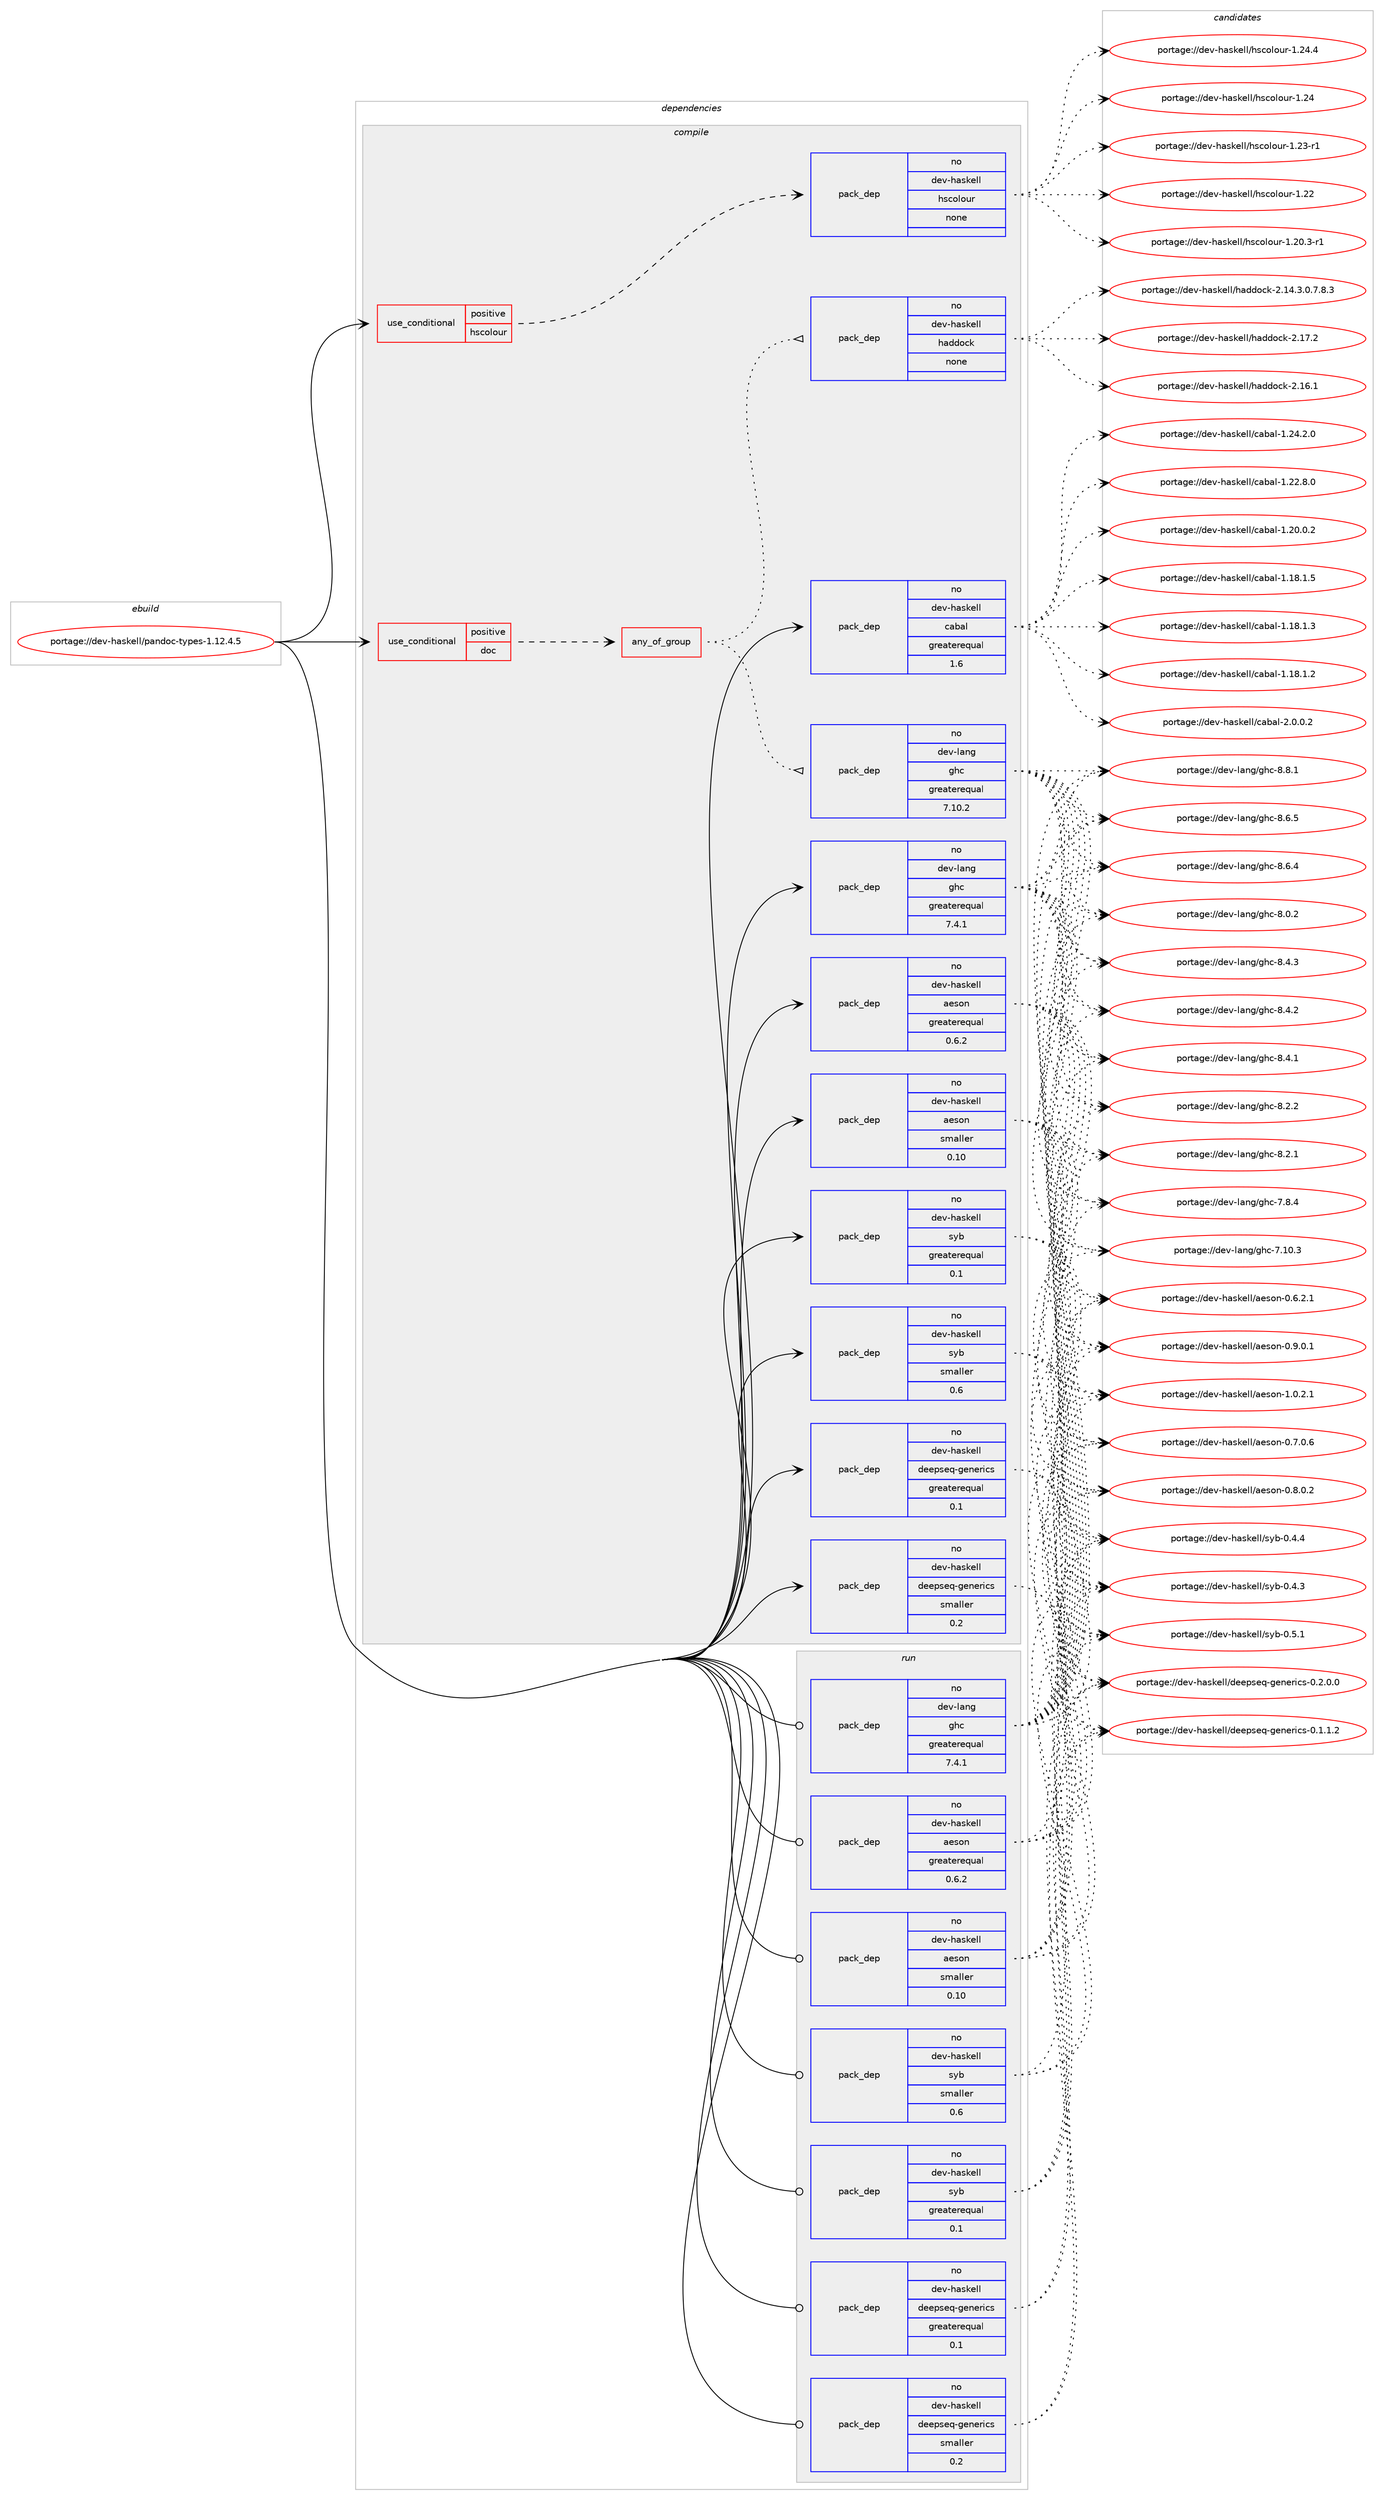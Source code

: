 digraph prolog {

# *************
# Graph options
# *************

newrank=true;
concentrate=true;
compound=true;
graph [rankdir=LR,fontname=Helvetica,fontsize=10,ranksep=1.5];#, ranksep=2.5, nodesep=0.2];
edge  [arrowhead=vee];
node  [fontname=Helvetica,fontsize=10];

# **********
# The ebuild
# **********

subgraph cluster_leftcol {
color=gray;
rank=same;
label=<<i>ebuild</i>>;
id [label="portage://dev-haskell/pandoc-types-1.12.4.5", color=red, width=4, href="../dev-haskell/pandoc-types-1.12.4.5.svg"];
}

# ****************
# The dependencies
# ****************

subgraph cluster_midcol {
color=gray;
label=<<i>dependencies</i>>;
subgraph cluster_compile {
fillcolor="#eeeeee";
style=filled;
label=<<i>compile</i>>;
subgraph cond132320 {
dependency549335 [label=<<TABLE BORDER="0" CELLBORDER="1" CELLSPACING="0" CELLPADDING="4"><TR><TD ROWSPAN="3" CELLPADDING="10">use_conditional</TD></TR><TR><TD>positive</TD></TR><TR><TD>doc</TD></TR></TABLE>>, shape=none, color=red];
subgraph any5951 {
dependency549336 [label=<<TABLE BORDER="0" CELLBORDER="1" CELLSPACING="0" CELLPADDING="4"><TR><TD CELLPADDING="10">any_of_group</TD></TR></TABLE>>, shape=none, color=red];subgraph pack410827 {
dependency549337 [label=<<TABLE BORDER="0" CELLBORDER="1" CELLSPACING="0" CELLPADDING="4" WIDTH="220"><TR><TD ROWSPAN="6" CELLPADDING="30">pack_dep</TD></TR><TR><TD WIDTH="110">no</TD></TR><TR><TD>dev-haskell</TD></TR><TR><TD>haddock</TD></TR><TR><TD>none</TD></TR><TR><TD></TD></TR></TABLE>>, shape=none, color=blue];
}
dependency549336:e -> dependency549337:w [weight=20,style="dotted",arrowhead="oinv"];
subgraph pack410828 {
dependency549338 [label=<<TABLE BORDER="0" CELLBORDER="1" CELLSPACING="0" CELLPADDING="4" WIDTH="220"><TR><TD ROWSPAN="6" CELLPADDING="30">pack_dep</TD></TR><TR><TD WIDTH="110">no</TD></TR><TR><TD>dev-lang</TD></TR><TR><TD>ghc</TD></TR><TR><TD>greaterequal</TD></TR><TR><TD>7.10.2</TD></TR></TABLE>>, shape=none, color=blue];
}
dependency549336:e -> dependency549338:w [weight=20,style="dotted",arrowhead="oinv"];
}
dependency549335:e -> dependency549336:w [weight=20,style="dashed",arrowhead="vee"];
}
id:e -> dependency549335:w [weight=20,style="solid",arrowhead="vee"];
subgraph cond132321 {
dependency549339 [label=<<TABLE BORDER="0" CELLBORDER="1" CELLSPACING="0" CELLPADDING="4"><TR><TD ROWSPAN="3" CELLPADDING="10">use_conditional</TD></TR><TR><TD>positive</TD></TR><TR><TD>hscolour</TD></TR></TABLE>>, shape=none, color=red];
subgraph pack410829 {
dependency549340 [label=<<TABLE BORDER="0" CELLBORDER="1" CELLSPACING="0" CELLPADDING="4" WIDTH="220"><TR><TD ROWSPAN="6" CELLPADDING="30">pack_dep</TD></TR><TR><TD WIDTH="110">no</TD></TR><TR><TD>dev-haskell</TD></TR><TR><TD>hscolour</TD></TR><TR><TD>none</TD></TR><TR><TD></TD></TR></TABLE>>, shape=none, color=blue];
}
dependency549339:e -> dependency549340:w [weight=20,style="dashed",arrowhead="vee"];
}
id:e -> dependency549339:w [weight=20,style="solid",arrowhead="vee"];
subgraph pack410830 {
dependency549341 [label=<<TABLE BORDER="0" CELLBORDER="1" CELLSPACING="0" CELLPADDING="4" WIDTH="220"><TR><TD ROWSPAN="6" CELLPADDING="30">pack_dep</TD></TR><TR><TD WIDTH="110">no</TD></TR><TR><TD>dev-haskell</TD></TR><TR><TD>aeson</TD></TR><TR><TD>greaterequal</TD></TR><TR><TD>0.6.2</TD></TR></TABLE>>, shape=none, color=blue];
}
id:e -> dependency549341:w [weight=20,style="solid",arrowhead="vee"];
subgraph pack410831 {
dependency549342 [label=<<TABLE BORDER="0" CELLBORDER="1" CELLSPACING="0" CELLPADDING="4" WIDTH="220"><TR><TD ROWSPAN="6" CELLPADDING="30">pack_dep</TD></TR><TR><TD WIDTH="110">no</TD></TR><TR><TD>dev-haskell</TD></TR><TR><TD>aeson</TD></TR><TR><TD>smaller</TD></TR><TR><TD>0.10</TD></TR></TABLE>>, shape=none, color=blue];
}
id:e -> dependency549342:w [weight=20,style="solid",arrowhead="vee"];
subgraph pack410832 {
dependency549343 [label=<<TABLE BORDER="0" CELLBORDER="1" CELLSPACING="0" CELLPADDING="4" WIDTH="220"><TR><TD ROWSPAN="6" CELLPADDING="30">pack_dep</TD></TR><TR><TD WIDTH="110">no</TD></TR><TR><TD>dev-haskell</TD></TR><TR><TD>cabal</TD></TR><TR><TD>greaterequal</TD></TR><TR><TD>1.6</TD></TR></TABLE>>, shape=none, color=blue];
}
id:e -> dependency549343:w [weight=20,style="solid",arrowhead="vee"];
subgraph pack410833 {
dependency549344 [label=<<TABLE BORDER="0" CELLBORDER="1" CELLSPACING="0" CELLPADDING="4" WIDTH="220"><TR><TD ROWSPAN="6" CELLPADDING="30">pack_dep</TD></TR><TR><TD WIDTH="110">no</TD></TR><TR><TD>dev-haskell</TD></TR><TR><TD>deepseq-generics</TD></TR><TR><TD>greaterequal</TD></TR><TR><TD>0.1</TD></TR></TABLE>>, shape=none, color=blue];
}
id:e -> dependency549344:w [weight=20,style="solid",arrowhead="vee"];
subgraph pack410834 {
dependency549345 [label=<<TABLE BORDER="0" CELLBORDER="1" CELLSPACING="0" CELLPADDING="4" WIDTH="220"><TR><TD ROWSPAN="6" CELLPADDING="30">pack_dep</TD></TR><TR><TD WIDTH="110">no</TD></TR><TR><TD>dev-haskell</TD></TR><TR><TD>deepseq-generics</TD></TR><TR><TD>smaller</TD></TR><TR><TD>0.2</TD></TR></TABLE>>, shape=none, color=blue];
}
id:e -> dependency549345:w [weight=20,style="solid",arrowhead="vee"];
subgraph pack410835 {
dependency549346 [label=<<TABLE BORDER="0" CELLBORDER="1" CELLSPACING="0" CELLPADDING="4" WIDTH="220"><TR><TD ROWSPAN="6" CELLPADDING="30">pack_dep</TD></TR><TR><TD WIDTH="110">no</TD></TR><TR><TD>dev-haskell</TD></TR><TR><TD>syb</TD></TR><TR><TD>greaterequal</TD></TR><TR><TD>0.1</TD></TR></TABLE>>, shape=none, color=blue];
}
id:e -> dependency549346:w [weight=20,style="solid",arrowhead="vee"];
subgraph pack410836 {
dependency549347 [label=<<TABLE BORDER="0" CELLBORDER="1" CELLSPACING="0" CELLPADDING="4" WIDTH="220"><TR><TD ROWSPAN="6" CELLPADDING="30">pack_dep</TD></TR><TR><TD WIDTH="110">no</TD></TR><TR><TD>dev-haskell</TD></TR><TR><TD>syb</TD></TR><TR><TD>smaller</TD></TR><TR><TD>0.6</TD></TR></TABLE>>, shape=none, color=blue];
}
id:e -> dependency549347:w [weight=20,style="solid",arrowhead="vee"];
subgraph pack410837 {
dependency549348 [label=<<TABLE BORDER="0" CELLBORDER="1" CELLSPACING="0" CELLPADDING="4" WIDTH="220"><TR><TD ROWSPAN="6" CELLPADDING="30">pack_dep</TD></TR><TR><TD WIDTH="110">no</TD></TR><TR><TD>dev-lang</TD></TR><TR><TD>ghc</TD></TR><TR><TD>greaterequal</TD></TR><TR><TD>7.4.1</TD></TR></TABLE>>, shape=none, color=blue];
}
id:e -> dependency549348:w [weight=20,style="solid",arrowhead="vee"];
}
subgraph cluster_compileandrun {
fillcolor="#eeeeee";
style=filled;
label=<<i>compile and run</i>>;
}
subgraph cluster_run {
fillcolor="#eeeeee";
style=filled;
label=<<i>run</i>>;
subgraph pack410838 {
dependency549349 [label=<<TABLE BORDER="0" CELLBORDER="1" CELLSPACING="0" CELLPADDING="4" WIDTH="220"><TR><TD ROWSPAN="6" CELLPADDING="30">pack_dep</TD></TR><TR><TD WIDTH="110">no</TD></TR><TR><TD>dev-haskell</TD></TR><TR><TD>aeson</TD></TR><TR><TD>greaterequal</TD></TR><TR><TD>0.6.2</TD></TR></TABLE>>, shape=none, color=blue];
}
id:e -> dependency549349:w [weight=20,style="solid",arrowhead="odot"];
subgraph pack410839 {
dependency549350 [label=<<TABLE BORDER="0" CELLBORDER="1" CELLSPACING="0" CELLPADDING="4" WIDTH="220"><TR><TD ROWSPAN="6" CELLPADDING="30">pack_dep</TD></TR><TR><TD WIDTH="110">no</TD></TR><TR><TD>dev-haskell</TD></TR><TR><TD>aeson</TD></TR><TR><TD>smaller</TD></TR><TR><TD>0.10</TD></TR></TABLE>>, shape=none, color=blue];
}
id:e -> dependency549350:w [weight=20,style="solid",arrowhead="odot"];
subgraph pack410840 {
dependency549351 [label=<<TABLE BORDER="0" CELLBORDER="1" CELLSPACING="0" CELLPADDING="4" WIDTH="220"><TR><TD ROWSPAN="6" CELLPADDING="30">pack_dep</TD></TR><TR><TD WIDTH="110">no</TD></TR><TR><TD>dev-haskell</TD></TR><TR><TD>deepseq-generics</TD></TR><TR><TD>greaterequal</TD></TR><TR><TD>0.1</TD></TR></TABLE>>, shape=none, color=blue];
}
id:e -> dependency549351:w [weight=20,style="solid",arrowhead="odot"];
subgraph pack410841 {
dependency549352 [label=<<TABLE BORDER="0" CELLBORDER="1" CELLSPACING="0" CELLPADDING="4" WIDTH="220"><TR><TD ROWSPAN="6" CELLPADDING="30">pack_dep</TD></TR><TR><TD WIDTH="110">no</TD></TR><TR><TD>dev-haskell</TD></TR><TR><TD>deepseq-generics</TD></TR><TR><TD>smaller</TD></TR><TR><TD>0.2</TD></TR></TABLE>>, shape=none, color=blue];
}
id:e -> dependency549352:w [weight=20,style="solid",arrowhead="odot"];
subgraph pack410842 {
dependency549353 [label=<<TABLE BORDER="0" CELLBORDER="1" CELLSPACING="0" CELLPADDING="4" WIDTH="220"><TR><TD ROWSPAN="6" CELLPADDING="30">pack_dep</TD></TR><TR><TD WIDTH="110">no</TD></TR><TR><TD>dev-haskell</TD></TR><TR><TD>syb</TD></TR><TR><TD>greaterequal</TD></TR><TR><TD>0.1</TD></TR></TABLE>>, shape=none, color=blue];
}
id:e -> dependency549353:w [weight=20,style="solid",arrowhead="odot"];
subgraph pack410843 {
dependency549354 [label=<<TABLE BORDER="0" CELLBORDER="1" CELLSPACING="0" CELLPADDING="4" WIDTH="220"><TR><TD ROWSPAN="6" CELLPADDING="30">pack_dep</TD></TR><TR><TD WIDTH="110">no</TD></TR><TR><TD>dev-haskell</TD></TR><TR><TD>syb</TD></TR><TR><TD>smaller</TD></TR><TR><TD>0.6</TD></TR></TABLE>>, shape=none, color=blue];
}
id:e -> dependency549354:w [weight=20,style="solid",arrowhead="odot"];
subgraph pack410844 {
dependency549355 [label=<<TABLE BORDER="0" CELLBORDER="1" CELLSPACING="0" CELLPADDING="4" WIDTH="220"><TR><TD ROWSPAN="6" CELLPADDING="30">pack_dep</TD></TR><TR><TD WIDTH="110">no</TD></TR><TR><TD>dev-lang</TD></TR><TR><TD>ghc</TD></TR><TR><TD>greaterequal</TD></TR><TR><TD>7.4.1</TD></TR></TABLE>>, shape=none, color=blue];
}
id:e -> dependency549355:w [weight=20,style="solid",arrowhead="odot"];
}
}

# **************
# The candidates
# **************

subgraph cluster_choices {
rank=same;
color=gray;
label=<<i>candidates</i>>;

subgraph choice410827 {
color=black;
nodesep=1;
choice100101118451049711510710110810847104971001001119910745504649554650 [label="portage://dev-haskell/haddock-2.17.2", color=red, width=4,href="../dev-haskell/haddock-2.17.2.svg"];
choice100101118451049711510710110810847104971001001119910745504649544649 [label="portage://dev-haskell/haddock-2.16.1", color=red, width=4,href="../dev-haskell/haddock-2.16.1.svg"];
choice1001011184510497115107101108108471049710010011199107455046495246514648465546564651 [label="portage://dev-haskell/haddock-2.14.3.0.7.8.3", color=red, width=4,href="../dev-haskell/haddock-2.14.3.0.7.8.3.svg"];
dependency549337:e -> choice100101118451049711510710110810847104971001001119910745504649554650:w [style=dotted,weight="100"];
dependency549337:e -> choice100101118451049711510710110810847104971001001119910745504649544649:w [style=dotted,weight="100"];
dependency549337:e -> choice1001011184510497115107101108108471049710010011199107455046495246514648465546564651:w [style=dotted,weight="100"];
}
subgraph choice410828 {
color=black;
nodesep=1;
choice10010111845108971101034710310499455646564649 [label="portage://dev-lang/ghc-8.8.1", color=red, width=4,href="../dev-lang/ghc-8.8.1.svg"];
choice10010111845108971101034710310499455646544653 [label="portage://dev-lang/ghc-8.6.5", color=red, width=4,href="../dev-lang/ghc-8.6.5.svg"];
choice10010111845108971101034710310499455646544652 [label="portage://dev-lang/ghc-8.6.4", color=red, width=4,href="../dev-lang/ghc-8.6.4.svg"];
choice10010111845108971101034710310499455646524651 [label="portage://dev-lang/ghc-8.4.3", color=red, width=4,href="../dev-lang/ghc-8.4.3.svg"];
choice10010111845108971101034710310499455646524650 [label="portage://dev-lang/ghc-8.4.2", color=red, width=4,href="../dev-lang/ghc-8.4.2.svg"];
choice10010111845108971101034710310499455646524649 [label="portage://dev-lang/ghc-8.4.1", color=red, width=4,href="../dev-lang/ghc-8.4.1.svg"];
choice10010111845108971101034710310499455646504650 [label="portage://dev-lang/ghc-8.2.2", color=red, width=4,href="../dev-lang/ghc-8.2.2.svg"];
choice10010111845108971101034710310499455646504649 [label="portage://dev-lang/ghc-8.2.1", color=red, width=4,href="../dev-lang/ghc-8.2.1.svg"];
choice10010111845108971101034710310499455646484650 [label="portage://dev-lang/ghc-8.0.2", color=red, width=4,href="../dev-lang/ghc-8.0.2.svg"];
choice10010111845108971101034710310499455546564652 [label="portage://dev-lang/ghc-7.8.4", color=red, width=4,href="../dev-lang/ghc-7.8.4.svg"];
choice1001011184510897110103471031049945554649484651 [label="portage://dev-lang/ghc-7.10.3", color=red, width=4,href="../dev-lang/ghc-7.10.3.svg"];
dependency549338:e -> choice10010111845108971101034710310499455646564649:w [style=dotted,weight="100"];
dependency549338:e -> choice10010111845108971101034710310499455646544653:w [style=dotted,weight="100"];
dependency549338:e -> choice10010111845108971101034710310499455646544652:w [style=dotted,weight="100"];
dependency549338:e -> choice10010111845108971101034710310499455646524651:w [style=dotted,weight="100"];
dependency549338:e -> choice10010111845108971101034710310499455646524650:w [style=dotted,weight="100"];
dependency549338:e -> choice10010111845108971101034710310499455646524649:w [style=dotted,weight="100"];
dependency549338:e -> choice10010111845108971101034710310499455646504650:w [style=dotted,weight="100"];
dependency549338:e -> choice10010111845108971101034710310499455646504649:w [style=dotted,weight="100"];
dependency549338:e -> choice10010111845108971101034710310499455646484650:w [style=dotted,weight="100"];
dependency549338:e -> choice10010111845108971101034710310499455546564652:w [style=dotted,weight="100"];
dependency549338:e -> choice1001011184510897110103471031049945554649484651:w [style=dotted,weight="100"];
}
subgraph choice410829 {
color=black;
nodesep=1;
choice1001011184510497115107101108108471041159911110811111711445494650524652 [label="portage://dev-haskell/hscolour-1.24.4", color=red, width=4,href="../dev-haskell/hscolour-1.24.4.svg"];
choice100101118451049711510710110810847104115991111081111171144549465052 [label="portage://dev-haskell/hscolour-1.24", color=red, width=4,href="../dev-haskell/hscolour-1.24.svg"];
choice1001011184510497115107101108108471041159911110811111711445494650514511449 [label="portage://dev-haskell/hscolour-1.23-r1", color=red, width=4,href="../dev-haskell/hscolour-1.23-r1.svg"];
choice100101118451049711510710110810847104115991111081111171144549465050 [label="portage://dev-haskell/hscolour-1.22", color=red, width=4,href="../dev-haskell/hscolour-1.22.svg"];
choice10010111845104971151071011081084710411599111108111117114454946504846514511449 [label="portage://dev-haskell/hscolour-1.20.3-r1", color=red, width=4,href="../dev-haskell/hscolour-1.20.3-r1.svg"];
dependency549340:e -> choice1001011184510497115107101108108471041159911110811111711445494650524652:w [style=dotted,weight="100"];
dependency549340:e -> choice100101118451049711510710110810847104115991111081111171144549465052:w [style=dotted,weight="100"];
dependency549340:e -> choice1001011184510497115107101108108471041159911110811111711445494650514511449:w [style=dotted,weight="100"];
dependency549340:e -> choice100101118451049711510710110810847104115991111081111171144549465050:w [style=dotted,weight="100"];
dependency549340:e -> choice10010111845104971151071011081084710411599111108111117114454946504846514511449:w [style=dotted,weight="100"];
}
subgraph choice410830 {
color=black;
nodesep=1;
choice100101118451049711510710110810847971011151111104549464846504649 [label="portage://dev-haskell/aeson-1.0.2.1", color=red, width=4,href="../dev-haskell/aeson-1.0.2.1.svg"];
choice100101118451049711510710110810847971011151111104548465746484649 [label="portage://dev-haskell/aeson-0.9.0.1", color=red, width=4,href="../dev-haskell/aeson-0.9.0.1.svg"];
choice100101118451049711510710110810847971011151111104548465646484650 [label="portage://dev-haskell/aeson-0.8.0.2", color=red, width=4,href="../dev-haskell/aeson-0.8.0.2.svg"];
choice100101118451049711510710110810847971011151111104548465546484654 [label="portage://dev-haskell/aeson-0.7.0.6", color=red, width=4,href="../dev-haskell/aeson-0.7.0.6.svg"];
choice100101118451049711510710110810847971011151111104548465446504649 [label="portage://dev-haskell/aeson-0.6.2.1", color=red, width=4,href="../dev-haskell/aeson-0.6.2.1.svg"];
dependency549341:e -> choice100101118451049711510710110810847971011151111104549464846504649:w [style=dotted,weight="100"];
dependency549341:e -> choice100101118451049711510710110810847971011151111104548465746484649:w [style=dotted,weight="100"];
dependency549341:e -> choice100101118451049711510710110810847971011151111104548465646484650:w [style=dotted,weight="100"];
dependency549341:e -> choice100101118451049711510710110810847971011151111104548465546484654:w [style=dotted,weight="100"];
dependency549341:e -> choice100101118451049711510710110810847971011151111104548465446504649:w [style=dotted,weight="100"];
}
subgraph choice410831 {
color=black;
nodesep=1;
choice100101118451049711510710110810847971011151111104549464846504649 [label="portage://dev-haskell/aeson-1.0.2.1", color=red, width=4,href="../dev-haskell/aeson-1.0.2.1.svg"];
choice100101118451049711510710110810847971011151111104548465746484649 [label="portage://dev-haskell/aeson-0.9.0.1", color=red, width=4,href="../dev-haskell/aeson-0.9.0.1.svg"];
choice100101118451049711510710110810847971011151111104548465646484650 [label="portage://dev-haskell/aeson-0.8.0.2", color=red, width=4,href="../dev-haskell/aeson-0.8.0.2.svg"];
choice100101118451049711510710110810847971011151111104548465546484654 [label="portage://dev-haskell/aeson-0.7.0.6", color=red, width=4,href="../dev-haskell/aeson-0.7.0.6.svg"];
choice100101118451049711510710110810847971011151111104548465446504649 [label="portage://dev-haskell/aeson-0.6.2.1", color=red, width=4,href="../dev-haskell/aeson-0.6.2.1.svg"];
dependency549342:e -> choice100101118451049711510710110810847971011151111104549464846504649:w [style=dotted,weight="100"];
dependency549342:e -> choice100101118451049711510710110810847971011151111104548465746484649:w [style=dotted,weight="100"];
dependency549342:e -> choice100101118451049711510710110810847971011151111104548465646484650:w [style=dotted,weight="100"];
dependency549342:e -> choice100101118451049711510710110810847971011151111104548465546484654:w [style=dotted,weight="100"];
dependency549342:e -> choice100101118451049711510710110810847971011151111104548465446504649:w [style=dotted,weight="100"];
}
subgraph choice410832 {
color=black;
nodesep=1;
choice100101118451049711510710110810847999798971084550464846484650 [label="portage://dev-haskell/cabal-2.0.0.2", color=red, width=4,href="../dev-haskell/cabal-2.0.0.2.svg"];
choice10010111845104971151071011081084799979897108454946505246504648 [label="portage://dev-haskell/cabal-1.24.2.0", color=red, width=4,href="../dev-haskell/cabal-1.24.2.0.svg"];
choice10010111845104971151071011081084799979897108454946505046564648 [label="portage://dev-haskell/cabal-1.22.8.0", color=red, width=4,href="../dev-haskell/cabal-1.22.8.0.svg"];
choice10010111845104971151071011081084799979897108454946504846484650 [label="portage://dev-haskell/cabal-1.20.0.2", color=red, width=4,href="../dev-haskell/cabal-1.20.0.2.svg"];
choice10010111845104971151071011081084799979897108454946495646494653 [label="portage://dev-haskell/cabal-1.18.1.5", color=red, width=4,href="../dev-haskell/cabal-1.18.1.5.svg"];
choice10010111845104971151071011081084799979897108454946495646494651 [label="portage://dev-haskell/cabal-1.18.1.3", color=red, width=4,href="../dev-haskell/cabal-1.18.1.3.svg"];
choice10010111845104971151071011081084799979897108454946495646494650 [label="portage://dev-haskell/cabal-1.18.1.2", color=red, width=4,href="../dev-haskell/cabal-1.18.1.2.svg"];
dependency549343:e -> choice100101118451049711510710110810847999798971084550464846484650:w [style=dotted,weight="100"];
dependency549343:e -> choice10010111845104971151071011081084799979897108454946505246504648:w [style=dotted,weight="100"];
dependency549343:e -> choice10010111845104971151071011081084799979897108454946505046564648:w [style=dotted,weight="100"];
dependency549343:e -> choice10010111845104971151071011081084799979897108454946504846484650:w [style=dotted,weight="100"];
dependency549343:e -> choice10010111845104971151071011081084799979897108454946495646494653:w [style=dotted,weight="100"];
dependency549343:e -> choice10010111845104971151071011081084799979897108454946495646494651:w [style=dotted,weight="100"];
dependency549343:e -> choice10010111845104971151071011081084799979897108454946495646494650:w [style=dotted,weight="100"];
}
subgraph choice410833 {
color=black;
nodesep=1;
choice10010111845104971151071011081084710010110111211510111345103101110101114105991154548465046484648 [label="portage://dev-haskell/deepseq-generics-0.2.0.0", color=red, width=4,href="../dev-haskell/deepseq-generics-0.2.0.0.svg"];
choice10010111845104971151071011081084710010110111211510111345103101110101114105991154548464946494650 [label="portage://dev-haskell/deepseq-generics-0.1.1.2", color=red, width=4,href="../dev-haskell/deepseq-generics-0.1.1.2.svg"];
dependency549344:e -> choice10010111845104971151071011081084710010110111211510111345103101110101114105991154548465046484648:w [style=dotted,weight="100"];
dependency549344:e -> choice10010111845104971151071011081084710010110111211510111345103101110101114105991154548464946494650:w [style=dotted,weight="100"];
}
subgraph choice410834 {
color=black;
nodesep=1;
choice10010111845104971151071011081084710010110111211510111345103101110101114105991154548465046484648 [label="portage://dev-haskell/deepseq-generics-0.2.0.0", color=red, width=4,href="../dev-haskell/deepseq-generics-0.2.0.0.svg"];
choice10010111845104971151071011081084710010110111211510111345103101110101114105991154548464946494650 [label="portage://dev-haskell/deepseq-generics-0.1.1.2", color=red, width=4,href="../dev-haskell/deepseq-generics-0.1.1.2.svg"];
dependency549345:e -> choice10010111845104971151071011081084710010110111211510111345103101110101114105991154548465046484648:w [style=dotted,weight="100"];
dependency549345:e -> choice10010111845104971151071011081084710010110111211510111345103101110101114105991154548464946494650:w [style=dotted,weight="100"];
}
subgraph choice410835 {
color=black;
nodesep=1;
choice10010111845104971151071011081084711512198454846534649 [label="portage://dev-haskell/syb-0.5.1", color=red, width=4,href="../dev-haskell/syb-0.5.1.svg"];
choice10010111845104971151071011081084711512198454846524652 [label="portage://dev-haskell/syb-0.4.4", color=red, width=4,href="../dev-haskell/syb-0.4.4.svg"];
choice10010111845104971151071011081084711512198454846524651 [label="portage://dev-haskell/syb-0.4.3", color=red, width=4,href="../dev-haskell/syb-0.4.3.svg"];
dependency549346:e -> choice10010111845104971151071011081084711512198454846534649:w [style=dotted,weight="100"];
dependency549346:e -> choice10010111845104971151071011081084711512198454846524652:w [style=dotted,weight="100"];
dependency549346:e -> choice10010111845104971151071011081084711512198454846524651:w [style=dotted,weight="100"];
}
subgraph choice410836 {
color=black;
nodesep=1;
choice10010111845104971151071011081084711512198454846534649 [label="portage://dev-haskell/syb-0.5.1", color=red, width=4,href="../dev-haskell/syb-0.5.1.svg"];
choice10010111845104971151071011081084711512198454846524652 [label="portage://dev-haskell/syb-0.4.4", color=red, width=4,href="../dev-haskell/syb-0.4.4.svg"];
choice10010111845104971151071011081084711512198454846524651 [label="portage://dev-haskell/syb-0.4.3", color=red, width=4,href="../dev-haskell/syb-0.4.3.svg"];
dependency549347:e -> choice10010111845104971151071011081084711512198454846534649:w [style=dotted,weight="100"];
dependency549347:e -> choice10010111845104971151071011081084711512198454846524652:w [style=dotted,weight="100"];
dependency549347:e -> choice10010111845104971151071011081084711512198454846524651:w [style=dotted,weight="100"];
}
subgraph choice410837 {
color=black;
nodesep=1;
choice10010111845108971101034710310499455646564649 [label="portage://dev-lang/ghc-8.8.1", color=red, width=4,href="../dev-lang/ghc-8.8.1.svg"];
choice10010111845108971101034710310499455646544653 [label="portage://dev-lang/ghc-8.6.5", color=red, width=4,href="../dev-lang/ghc-8.6.5.svg"];
choice10010111845108971101034710310499455646544652 [label="portage://dev-lang/ghc-8.6.4", color=red, width=4,href="../dev-lang/ghc-8.6.4.svg"];
choice10010111845108971101034710310499455646524651 [label="portage://dev-lang/ghc-8.4.3", color=red, width=4,href="../dev-lang/ghc-8.4.3.svg"];
choice10010111845108971101034710310499455646524650 [label="portage://dev-lang/ghc-8.4.2", color=red, width=4,href="../dev-lang/ghc-8.4.2.svg"];
choice10010111845108971101034710310499455646524649 [label="portage://dev-lang/ghc-8.4.1", color=red, width=4,href="../dev-lang/ghc-8.4.1.svg"];
choice10010111845108971101034710310499455646504650 [label="portage://dev-lang/ghc-8.2.2", color=red, width=4,href="../dev-lang/ghc-8.2.2.svg"];
choice10010111845108971101034710310499455646504649 [label="portage://dev-lang/ghc-8.2.1", color=red, width=4,href="../dev-lang/ghc-8.2.1.svg"];
choice10010111845108971101034710310499455646484650 [label="portage://dev-lang/ghc-8.0.2", color=red, width=4,href="../dev-lang/ghc-8.0.2.svg"];
choice10010111845108971101034710310499455546564652 [label="portage://dev-lang/ghc-7.8.4", color=red, width=4,href="../dev-lang/ghc-7.8.4.svg"];
choice1001011184510897110103471031049945554649484651 [label="portage://dev-lang/ghc-7.10.3", color=red, width=4,href="../dev-lang/ghc-7.10.3.svg"];
dependency549348:e -> choice10010111845108971101034710310499455646564649:w [style=dotted,weight="100"];
dependency549348:e -> choice10010111845108971101034710310499455646544653:w [style=dotted,weight="100"];
dependency549348:e -> choice10010111845108971101034710310499455646544652:w [style=dotted,weight="100"];
dependency549348:e -> choice10010111845108971101034710310499455646524651:w [style=dotted,weight="100"];
dependency549348:e -> choice10010111845108971101034710310499455646524650:w [style=dotted,weight="100"];
dependency549348:e -> choice10010111845108971101034710310499455646524649:w [style=dotted,weight="100"];
dependency549348:e -> choice10010111845108971101034710310499455646504650:w [style=dotted,weight="100"];
dependency549348:e -> choice10010111845108971101034710310499455646504649:w [style=dotted,weight="100"];
dependency549348:e -> choice10010111845108971101034710310499455646484650:w [style=dotted,weight="100"];
dependency549348:e -> choice10010111845108971101034710310499455546564652:w [style=dotted,weight="100"];
dependency549348:e -> choice1001011184510897110103471031049945554649484651:w [style=dotted,weight="100"];
}
subgraph choice410838 {
color=black;
nodesep=1;
choice100101118451049711510710110810847971011151111104549464846504649 [label="portage://dev-haskell/aeson-1.0.2.1", color=red, width=4,href="../dev-haskell/aeson-1.0.2.1.svg"];
choice100101118451049711510710110810847971011151111104548465746484649 [label="portage://dev-haskell/aeson-0.9.0.1", color=red, width=4,href="../dev-haskell/aeson-0.9.0.1.svg"];
choice100101118451049711510710110810847971011151111104548465646484650 [label="portage://dev-haskell/aeson-0.8.0.2", color=red, width=4,href="../dev-haskell/aeson-0.8.0.2.svg"];
choice100101118451049711510710110810847971011151111104548465546484654 [label="portage://dev-haskell/aeson-0.7.0.6", color=red, width=4,href="../dev-haskell/aeson-0.7.0.6.svg"];
choice100101118451049711510710110810847971011151111104548465446504649 [label="portage://dev-haskell/aeson-0.6.2.1", color=red, width=4,href="../dev-haskell/aeson-0.6.2.1.svg"];
dependency549349:e -> choice100101118451049711510710110810847971011151111104549464846504649:w [style=dotted,weight="100"];
dependency549349:e -> choice100101118451049711510710110810847971011151111104548465746484649:w [style=dotted,weight="100"];
dependency549349:e -> choice100101118451049711510710110810847971011151111104548465646484650:w [style=dotted,weight="100"];
dependency549349:e -> choice100101118451049711510710110810847971011151111104548465546484654:w [style=dotted,weight="100"];
dependency549349:e -> choice100101118451049711510710110810847971011151111104548465446504649:w [style=dotted,weight="100"];
}
subgraph choice410839 {
color=black;
nodesep=1;
choice100101118451049711510710110810847971011151111104549464846504649 [label="portage://dev-haskell/aeson-1.0.2.1", color=red, width=4,href="../dev-haskell/aeson-1.0.2.1.svg"];
choice100101118451049711510710110810847971011151111104548465746484649 [label="portage://dev-haskell/aeson-0.9.0.1", color=red, width=4,href="../dev-haskell/aeson-0.9.0.1.svg"];
choice100101118451049711510710110810847971011151111104548465646484650 [label="portage://dev-haskell/aeson-0.8.0.2", color=red, width=4,href="../dev-haskell/aeson-0.8.0.2.svg"];
choice100101118451049711510710110810847971011151111104548465546484654 [label="portage://dev-haskell/aeson-0.7.0.6", color=red, width=4,href="../dev-haskell/aeson-0.7.0.6.svg"];
choice100101118451049711510710110810847971011151111104548465446504649 [label="portage://dev-haskell/aeson-0.6.2.1", color=red, width=4,href="../dev-haskell/aeson-0.6.2.1.svg"];
dependency549350:e -> choice100101118451049711510710110810847971011151111104549464846504649:w [style=dotted,weight="100"];
dependency549350:e -> choice100101118451049711510710110810847971011151111104548465746484649:w [style=dotted,weight="100"];
dependency549350:e -> choice100101118451049711510710110810847971011151111104548465646484650:w [style=dotted,weight="100"];
dependency549350:e -> choice100101118451049711510710110810847971011151111104548465546484654:w [style=dotted,weight="100"];
dependency549350:e -> choice100101118451049711510710110810847971011151111104548465446504649:w [style=dotted,weight="100"];
}
subgraph choice410840 {
color=black;
nodesep=1;
choice10010111845104971151071011081084710010110111211510111345103101110101114105991154548465046484648 [label="portage://dev-haskell/deepseq-generics-0.2.0.0", color=red, width=4,href="../dev-haskell/deepseq-generics-0.2.0.0.svg"];
choice10010111845104971151071011081084710010110111211510111345103101110101114105991154548464946494650 [label="portage://dev-haskell/deepseq-generics-0.1.1.2", color=red, width=4,href="../dev-haskell/deepseq-generics-0.1.1.2.svg"];
dependency549351:e -> choice10010111845104971151071011081084710010110111211510111345103101110101114105991154548465046484648:w [style=dotted,weight="100"];
dependency549351:e -> choice10010111845104971151071011081084710010110111211510111345103101110101114105991154548464946494650:w [style=dotted,weight="100"];
}
subgraph choice410841 {
color=black;
nodesep=1;
choice10010111845104971151071011081084710010110111211510111345103101110101114105991154548465046484648 [label="portage://dev-haskell/deepseq-generics-0.2.0.0", color=red, width=4,href="../dev-haskell/deepseq-generics-0.2.0.0.svg"];
choice10010111845104971151071011081084710010110111211510111345103101110101114105991154548464946494650 [label="portage://dev-haskell/deepseq-generics-0.1.1.2", color=red, width=4,href="../dev-haskell/deepseq-generics-0.1.1.2.svg"];
dependency549352:e -> choice10010111845104971151071011081084710010110111211510111345103101110101114105991154548465046484648:w [style=dotted,weight="100"];
dependency549352:e -> choice10010111845104971151071011081084710010110111211510111345103101110101114105991154548464946494650:w [style=dotted,weight="100"];
}
subgraph choice410842 {
color=black;
nodesep=1;
choice10010111845104971151071011081084711512198454846534649 [label="portage://dev-haskell/syb-0.5.1", color=red, width=4,href="../dev-haskell/syb-0.5.1.svg"];
choice10010111845104971151071011081084711512198454846524652 [label="portage://dev-haskell/syb-0.4.4", color=red, width=4,href="../dev-haskell/syb-0.4.4.svg"];
choice10010111845104971151071011081084711512198454846524651 [label="portage://dev-haskell/syb-0.4.3", color=red, width=4,href="../dev-haskell/syb-0.4.3.svg"];
dependency549353:e -> choice10010111845104971151071011081084711512198454846534649:w [style=dotted,weight="100"];
dependency549353:e -> choice10010111845104971151071011081084711512198454846524652:w [style=dotted,weight="100"];
dependency549353:e -> choice10010111845104971151071011081084711512198454846524651:w [style=dotted,weight="100"];
}
subgraph choice410843 {
color=black;
nodesep=1;
choice10010111845104971151071011081084711512198454846534649 [label="portage://dev-haskell/syb-0.5.1", color=red, width=4,href="../dev-haskell/syb-0.5.1.svg"];
choice10010111845104971151071011081084711512198454846524652 [label="portage://dev-haskell/syb-0.4.4", color=red, width=4,href="../dev-haskell/syb-0.4.4.svg"];
choice10010111845104971151071011081084711512198454846524651 [label="portage://dev-haskell/syb-0.4.3", color=red, width=4,href="../dev-haskell/syb-0.4.3.svg"];
dependency549354:e -> choice10010111845104971151071011081084711512198454846534649:w [style=dotted,weight="100"];
dependency549354:e -> choice10010111845104971151071011081084711512198454846524652:w [style=dotted,weight="100"];
dependency549354:e -> choice10010111845104971151071011081084711512198454846524651:w [style=dotted,weight="100"];
}
subgraph choice410844 {
color=black;
nodesep=1;
choice10010111845108971101034710310499455646564649 [label="portage://dev-lang/ghc-8.8.1", color=red, width=4,href="../dev-lang/ghc-8.8.1.svg"];
choice10010111845108971101034710310499455646544653 [label="portage://dev-lang/ghc-8.6.5", color=red, width=4,href="../dev-lang/ghc-8.6.5.svg"];
choice10010111845108971101034710310499455646544652 [label="portage://dev-lang/ghc-8.6.4", color=red, width=4,href="../dev-lang/ghc-8.6.4.svg"];
choice10010111845108971101034710310499455646524651 [label="portage://dev-lang/ghc-8.4.3", color=red, width=4,href="../dev-lang/ghc-8.4.3.svg"];
choice10010111845108971101034710310499455646524650 [label="portage://dev-lang/ghc-8.4.2", color=red, width=4,href="../dev-lang/ghc-8.4.2.svg"];
choice10010111845108971101034710310499455646524649 [label="portage://dev-lang/ghc-8.4.1", color=red, width=4,href="../dev-lang/ghc-8.4.1.svg"];
choice10010111845108971101034710310499455646504650 [label="portage://dev-lang/ghc-8.2.2", color=red, width=4,href="../dev-lang/ghc-8.2.2.svg"];
choice10010111845108971101034710310499455646504649 [label="portage://dev-lang/ghc-8.2.1", color=red, width=4,href="../dev-lang/ghc-8.2.1.svg"];
choice10010111845108971101034710310499455646484650 [label="portage://dev-lang/ghc-8.0.2", color=red, width=4,href="../dev-lang/ghc-8.0.2.svg"];
choice10010111845108971101034710310499455546564652 [label="portage://dev-lang/ghc-7.8.4", color=red, width=4,href="../dev-lang/ghc-7.8.4.svg"];
choice1001011184510897110103471031049945554649484651 [label="portage://dev-lang/ghc-7.10.3", color=red, width=4,href="../dev-lang/ghc-7.10.3.svg"];
dependency549355:e -> choice10010111845108971101034710310499455646564649:w [style=dotted,weight="100"];
dependency549355:e -> choice10010111845108971101034710310499455646544653:w [style=dotted,weight="100"];
dependency549355:e -> choice10010111845108971101034710310499455646544652:w [style=dotted,weight="100"];
dependency549355:e -> choice10010111845108971101034710310499455646524651:w [style=dotted,weight="100"];
dependency549355:e -> choice10010111845108971101034710310499455646524650:w [style=dotted,weight="100"];
dependency549355:e -> choice10010111845108971101034710310499455646524649:w [style=dotted,weight="100"];
dependency549355:e -> choice10010111845108971101034710310499455646504650:w [style=dotted,weight="100"];
dependency549355:e -> choice10010111845108971101034710310499455646504649:w [style=dotted,weight="100"];
dependency549355:e -> choice10010111845108971101034710310499455646484650:w [style=dotted,weight="100"];
dependency549355:e -> choice10010111845108971101034710310499455546564652:w [style=dotted,weight="100"];
dependency549355:e -> choice1001011184510897110103471031049945554649484651:w [style=dotted,weight="100"];
}
}

}
